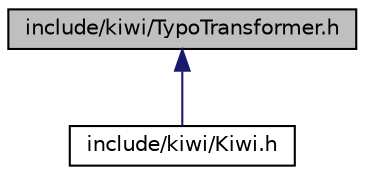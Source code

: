 digraph "include/kiwi/TypoTransformer.h"
{
 // LATEX_PDF_SIZE
  edge [fontname="Helvetica",fontsize="10",labelfontname="Helvetica",labelfontsize="10"];
  node [fontname="Helvetica",fontsize="10",shape=record];
  Node1 [label="include/kiwi/TypoTransformer.h",height=0.2,width=0.4,color="black", fillcolor="grey75", style="filled", fontcolor="black",tooltip="오타 교정에 사용되는 TypoTransformer 및 관련 클래스들을 정의합니다."];
  Node1 -> Node2 [dir="back",color="midnightblue",fontsize="10",style="solid",fontname="Helvetica"];
  Node2 [label="include/kiwi/Kiwi.h",height=0.2,width=0.4,color="black", fillcolor="white", style="filled",URL="$Kiwi_8h.html",tooltip="Kiwi C++ API를 담고 있는 헤더 파일"];
}

